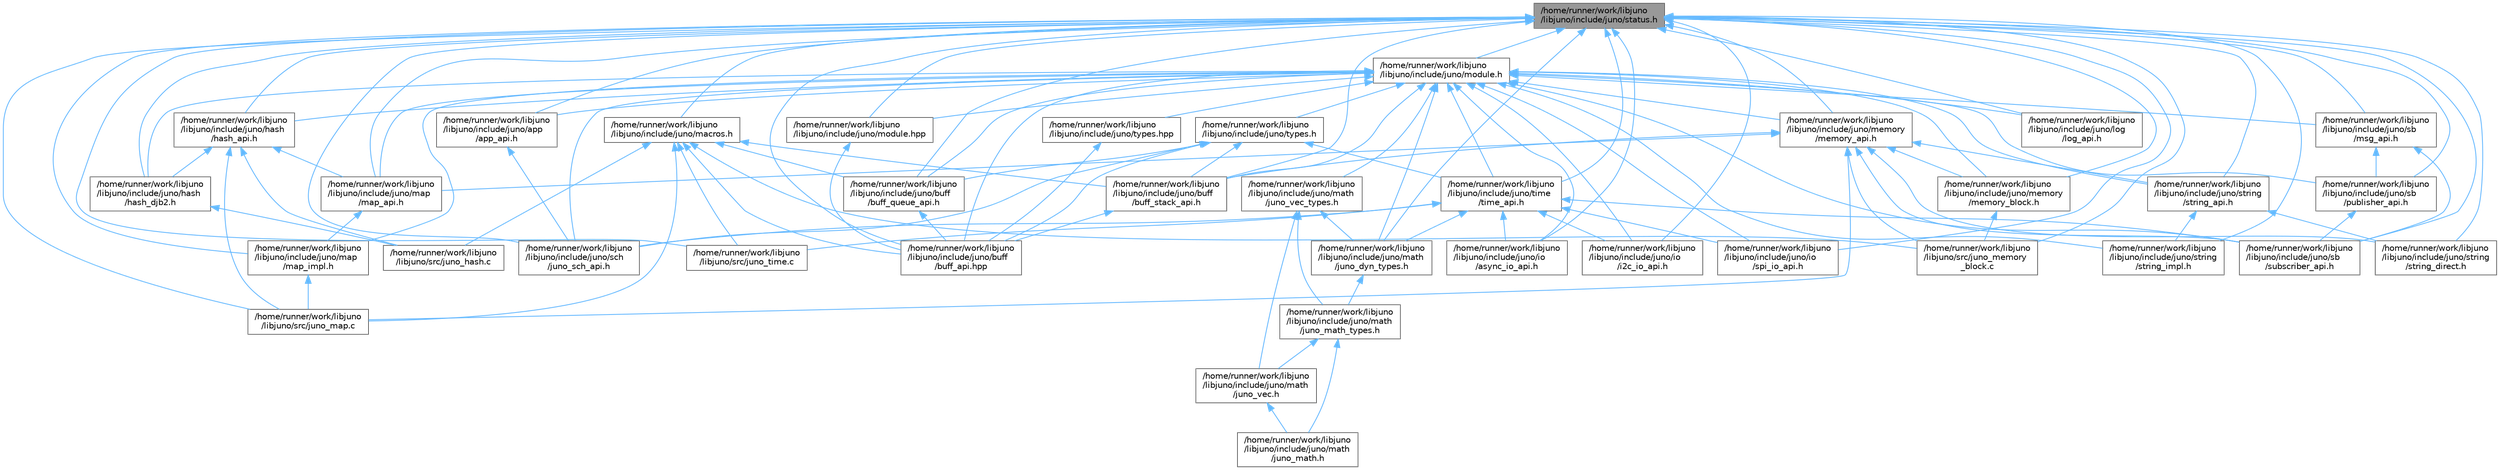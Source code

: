 digraph "/home/runner/work/libjuno/libjuno/include/juno/status.h"
{
 // LATEX_PDF_SIZE
  bgcolor="transparent";
  edge [fontname=Helvetica,fontsize=10,labelfontname=Helvetica,labelfontsize=10];
  node [fontname=Helvetica,fontsize=10,shape=box,height=0.2,width=0.4];
  Node1 [id="Node000001",label="/home/runner/work/libjuno\l/libjuno/include/juno/status.h",height=0.2,width=0.4,color="gray40", fillcolor="grey60", style="filled", fontcolor="black",tooltip=" "];
  Node1 -> Node2 [id="edge1_Node000001_Node000002",dir="back",color="steelblue1",style="solid",tooltip=" "];
  Node2 [id="Node000002",label="/home/runner/work/libjuno\l/libjuno/include/juno/app\l/app_api.h",height=0.2,width=0.4,color="grey40", fillcolor="white", style="filled",URL="$app__api_8h.html",tooltip=" "];
  Node2 -> Node3 [id="edge2_Node000002_Node000003",dir="back",color="steelblue1",style="solid",tooltip=" "];
  Node3 [id="Node000003",label="/home/runner/work/libjuno\l/libjuno/include/juno/sch\l/juno_sch_api.h",height=0.2,width=0.4,color="grey40", fillcolor="white", style="filled",URL="$juno__sch__api_8h.html",tooltip=" "];
  Node1 -> Node4 [id="edge3_Node000001_Node000004",dir="back",color="steelblue1",style="solid",tooltip=" "];
  Node4 [id="Node000004",label="/home/runner/work/libjuno\l/libjuno/include/juno/buff\l/buff_api.hpp",height=0.2,width=0.4,color="grey40", fillcolor="white", style="filled",URL="$buff__api_8hpp.html",tooltip=" "];
  Node1 -> Node5 [id="edge4_Node000001_Node000005",dir="back",color="steelblue1",style="solid",tooltip=" "];
  Node5 [id="Node000005",label="/home/runner/work/libjuno\l/libjuno/include/juno/buff\l/buff_queue_api.h",height=0.2,width=0.4,color="grey40", fillcolor="white", style="filled",URL="$buff__queue__api_8h.html",tooltip=" "];
  Node5 -> Node4 [id="edge5_Node000005_Node000004",dir="back",color="steelblue1",style="solid",tooltip=" "];
  Node1 -> Node6 [id="edge6_Node000001_Node000006",dir="back",color="steelblue1",style="solid",tooltip=" "];
  Node6 [id="Node000006",label="/home/runner/work/libjuno\l/libjuno/include/juno/buff\l/buff_stack_api.h",height=0.2,width=0.4,color="grey40", fillcolor="white", style="filled",URL="$buff__stack__api_8h.html",tooltip=" "];
  Node6 -> Node4 [id="edge7_Node000006_Node000004",dir="back",color="steelblue1",style="solid",tooltip=" "];
  Node1 -> Node7 [id="edge8_Node000001_Node000007",dir="back",color="steelblue1",style="solid",tooltip=" "];
  Node7 [id="Node000007",label="/home/runner/work/libjuno\l/libjuno/include/juno/hash\l/hash_api.h",height=0.2,width=0.4,color="grey40", fillcolor="white", style="filled",URL="$hash__api_8h.html",tooltip=" "];
  Node7 -> Node8 [id="edge9_Node000007_Node000008",dir="back",color="steelblue1",style="solid",tooltip=" "];
  Node8 [id="Node000008",label="/home/runner/work/libjuno\l/libjuno/include/juno/hash\l/hash_djb2.h",height=0.2,width=0.4,color="grey40", fillcolor="white", style="filled",URL="$hash__djb2_8h.html",tooltip=" "];
  Node8 -> Node9 [id="edge10_Node000008_Node000009",dir="back",color="steelblue1",style="solid",tooltip=" "];
  Node9 [id="Node000009",label="/home/runner/work/libjuno\l/libjuno/src/juno_hash.c",height=0.2,width=0.4,color="grey40", fillcolor="white", style="filled",URL="$juno__hash_8c.html",tooltip=" "];
  Node7 -> Node10 [id="edge11_Node000007_Node000010",dir="back",color="steelblue1",style="solid",tooltip=" "];
  Node10 [id="Node000010",label="/home/runner/work/libjuno\l/libjuno/include/juno/map\l/map_api.h",height=0.2,width=0.4,color="grey40", fillcolor="white", style="filled",URL="$map__api_8h.html",tooltip=" "];
  Node10 -> Node11 [id="edge12_Node000010_Node000011",dir="back",color="steelblue1",style="solid",tooltip=" "];
  Node11 [id="Node000011",label="/home/runner/work/libjuno\l/libjuno/include/juno/map\l/map_impl.h",height=0.2,width=0.4,color="grey40", fillcolor="white", style="filled",URL="$map__impl_8h.html",tooltip=" "];
  Node11 -> Node12 [id="edge13_Node000011_Node000012",dir="back",color="steelblue1",style="solid",tooltip=" "];
  Node12 [id="Node000012",label="/home/runner/work/libjuno\l/libjuno/src/juno_map.c",height=0.2,width=0.4,color="grey40", fillcolor="white", style="filled",URL="$juno__map_8c.html",tooltip=" "];
  Node7 -> Node9 [id="edge14_Node000007_Node000009",dir="back",color="steelblue1",style="solid",tooltip=" "];
  Node7 -> Node12 [id="edge15_Node000007_Node000012",dir="back",color="steelblue1",style="solid",tooltip=" "];
  Node1 -> Node8 [id="edge16_Node000001_Node000008",dir="back",color="steelblue1",style="solid",tooltip=" "];
  Node1 -> Node13 [id="edge17_Node000001_Node000013",dir="back",color="steelblue1",style="solid",tooltip=" "];
  Node13 [id="Node000013",label="/home/runner/work/libjuno\l/libjuno/include/juno/io\l/async_io_api.h",height=0.2,width=0.4,color="grey40", fillcolor="white", style="filled",URL="$async__io__api_8h.html",tooltip=" "];
  Node1 -> Node14 [id="edge18_Node000001_Node000014",dir="back",color="steelblue1",style="solid",tooltip=" "];
  Node14 [id="Node000014",label="/home/runner/work/libjuno\l/libjuno/include/juno/io\l/i2c_io_api.h",height=0.2,width=0.4,color="grey40", fillcolor="white", style="filled",URL="$i2c__io__api_8h.html",tooltip=" "];
  Node1 -> Node15 [id="edge19_Node000001_Node000015",dir="back",color="steelblue1",style="solid",tooltip=" "];
  Node15 [id="Node000015",label="/home/runner/work/libjuno\l/libjuno/include/juno/io\l/spi_io_api.h",height=0.2,width=0.4,color="grey40", fillcolor="white", style="filled",URL="$spi__io__api_8h.html",tooltip=" "];
  Node1 -> Node16 [id="edge20_Node000001_Node000016",dir="back",color="steelblue1",style="solid",tooltip=" "];
  Node16 [id="Node000016",label="/home/runner/work/libjuno\l/libjuno/include/juno/log\l/log_api.h",height=0.2,width=0.4,color="grey40", fillcolor="white", style="filled",URL="$log__api_8h.html",tooltip=" "];
  Node1 -> Node17 [id="edge21_Node000001_Node000017",dir="back",color="steelblue1",style="solid",tooltip=" "];
  Node17 [id="Node000017",label="/home/runner/work/libjuno\l/libjuno/include/juno/macros.h",height=0.2,width=0.4,color="grey40", fillcolor="white", style="filled",URL="$macros_8h.html",tooltip=" "];
  Node17 -> Node4 [id="edge22_Node000017_Node000004",dir="back",color="steelblue1",style="solid",tooltip=" "];
  Node17 -> Node5 [id="edge23_Node000017_Node000005",dir="back",color="steelblue1",style="solid",tooltip=" "];
  Node17 -> Node6 [id="edge24_Node000017_Node000006",dir="back",color="steelblue1",style="solid",tooltip=" "];
  Node17 -> Node9 [id="edge25_Node000017_Node000009",dir="back",color="steelblue1",style="solid",tooltip=" "];
  Node17 -> Node12 [id="edge26_Node000017_Node000012",dir="back",color="steelblue1",style="solid",tooltip=" "];
  Node17 -> Node18 [id="edge27_Node000017_Node000018",dir="back",color="steelblue1",style="solid",tooltip=" "];
  Node18 [id="Node000018",label="/home/runner/work/libjuno\l/libjuno/src/juno_memory\l_block.c",height=0.2,width=0.4,color="grey40", fillcolor="white", style="filled",URL="$juno__memory__block_8c.html",tooltip=" "];
  Node17 -> Node19 [id="edge28_Node000017_Node000019",dir="back",color="steelblue1",style="solid",tooltip=" "];
  Node19 [id="Node000019",label="/home/runner/work/libjuno\l/libjuno/src/juno_time.c",height=0.2,width=0.4,color="grey40", fillcolor="white", style="filled",URL="$juno__time_8c.html",tooltip=" "];
  Node1 -> Node10 [id="edge29_Node000001_Node000010",dir="back",color="steelblue1",style="solid",tooltip=" "];
  Node1 -> Node11 [id="edge30_Node000001_Node000011",dir="back",color="steelblue1",style="solid",tooltip=" "];
  Node1 -> Node20 [id="edge31_Node000001_Node000020",dir="back",color="steelblue1",style="solid",tooltip=" "];
  Node20 [id="Node000020",label="/home/runner/work/libjuno\l/libjuno/include/juno/math\l/juno_dyn_types.h",height=0.2,width=0.4,color="grey40", fillcolor="white", style="filled",URL="$juno__dyn__types_8h.html",tooltip=" "];
  Node20 -> Node21 [id="edge32_Node000020_Node000021",dir="back",color="steelblue1",style="solid",tooltip=" "];
  Node21 [id="Node000021",label="/home/runner/work/libjuno\l/libjuno/include/juno/math\l/juno_math_types.h",height=0.2,width=0.4,color="grey40", fillcolor="white", style="filled",URL="$juno__math__types_8h.html",tooltip=" "];
  Node21 -> Node22 [id="edge33_Node000021_Node000022",dir="back",color="steelblue1",style="solid",tooltip=" "];
  Node22 [id="Node000022",label="/home/runner/work/libjuno\l/libjuno/include/juno/math\l/juno_math.h",height=0.2,width=0.4,color="grey40", fillcolor="white", style="filled",URL="$juno__math_8h.html",tooltip=" "];
  Node21 -> Node23 [id="edge34_Node000021_Node000023",dir="back",color="steelblue1",style="solid",tooltip=" "];
  Node23 [id="Node000023",label="/home/runner/work/libjuno\l/libjuno/include/juno/math\l/juno_vec.h",height=0.2,width=0.4,color="grey40", fillcolor="white", style="filled",URL="$juno__vec_8h.html",tooltip=" "];
  Node23 -> Node22 [id="edge35_Node000023_Node000022",dir="back",color="steelblue1",style="solid",tooltip=" "];
  Node1 -> Node24 [id="edge36_Node000001_Node000024",dir="back",color="steelblue1",style="solid",tooltip=" "];
  Node24 [id="Node000024",label="/home/runner/work/libjuno\l/libjuno/include/juno/memory\l/memory_api.h",height=0.2,width=0.4,color="grey40", fillcolor="white", style="filled",URL="$memory__api_8h.html",tooltip=" "];
  Node24 -> Node6 [id="edge37_Node000024_Node000006",dir="back",color="steelblue1",style="solid",tooltip=" "];
  Node24 -> Node10 [id="edge38_Node000024_Node000010",dir="back",color="steelblue1",style="solid",tooltip=" "];
  Node24 -> Node25 [id="edge39_Node000024_Node000025",dir="back",color="steelblue1",style="solid",tooltip=" "];
  Node25 [id="Node000025",label="/home/runner/work/libjuno\l/libjuno/include/juno/memory\l/memory_block.h",height=0.2,width=0.4,color="grey40", fillcolor="white", style="filled",URL="$memory__block_8h.html",tooltip=" "];
  Node25 -> Node18 [id="edge40_Node000025_Node000018",dir="back",color="steelblue1",style="solid",tooltip=" "];
  Node24 -> Node26 [id="edge41_Node000024_Node000026",dir="back",color="steelblue1",style="solid",tooltip=" "];
  Node26 [id="Node000026",label="/home/runner/work/libjuno\l/libjuno/include/juno/sb\l/subscriber_api.h",height=0.2,width=0.4,color="grey40", fillcolor="white", style="filled",URL="$subscriber__api_8h.html",tooltip=" "];
  Node24 -> Node27 [id="edge42_Node000024_Node000027",dir="back",color="steelblue1",style="solid",tooltip=" "];
  Node27 [id="Node000027",label="/home/runner/work/libjuno\l/libjuno/include/juno/string\l/string_api.h",height=0.2,width=0.4,color="grey40", fillcolor="white", style="filled",URL="$string__api_8h.html",tooltip=" "];
  Node27 -> Node28 [id="edge43_Node000027_Node000028",dir="back",color="steelblue1",style="solid",tooltip=" "];
  Node28 [id="Node000028",label="/home/runner/work/libjuno\l/libjuno/include/juno/string\l/string_direct.h",height=0.2,width=0.4,color="grey40", fillcolor="white", style="filled",URL="$string__direct_8h.html",tooltip=" "];
  Node27 -> Node29 [id="edge44_Node000027_Node000029",dir="back",color="steelblue1",style="solid",tooltip=" "];
  Node29 [id="Node000029",label="/home/runner/work/libjuno\l/libjuno/include/juno/string\l/string_impl.h",height=0.2,width=0.4,color="grey40", fillcolor="white", style="filled",URL="$string__impl_8h.html",tooltip=" "];
  Node24 -> Node28 [id="edge45_Node000024_Node000028",dir="back",color="steelblue1",style="solid",tooltip=" "];
  Node24 -> Node12 [id="edge46_Node000024_Node000012",dir="back",color="steelblue1",style="solid",tooltip=" "];
  Node24 -> Node18 [id="edge47_Node000024_Node000018",dir="back",color="steelblue1",style="solid",tooltip=" "];
  Node1 -> Node25 [id="edge48_Node000001_Node000025",dir="back",color="steelblue1",style="solid",tooltip=" "];
  Node1 -> Node30 [id="edge49_Node000001_Node000030",dir="back",color="steelblue1",style="solid",tooltip=" "];
  Node30 [id="Node000030",label="/home/runner/work/libjuno\l/libjuno/include/juno/module.h",height=0.2,width=0.4,color="grey40", fillcolor="white", style="filled",URL="$module_8h.html",tooltip=" "];
  Node30 -> Node2 [id="edge50_Node000030_Node000002",dir="back",color="steelblue1",style="solid",tooltip=" "];
  Node30 -> Node4 [id="edge51_Node000030_Node000004",dir="back",color="steelblue1",style="solid",tooltip=" "];
  Node30 -> Node5 [id="edge52_Node000030_Node000005",dir="back",color="steelblue1",style="solid",tooltip=" "];
  Node30 -> Node6 [id="edge53_Node000030_Node000006",dir="back",color="steelblue1",style="solid",tooltip=" "];
  Node30 -> Node7 [id="edge54_Node000030_Node000007",dir="back",color="steelblue1",style="solid",tooltip=" "];
  Node30 -> Node8 [id="edge55_Node000030_Node000008",dir="back",color="steelblue1",style="solid",tooltip=" "];
  Node30 -> Node13 [id="edge56_Node000030_Node000013",dir="back",color="steelblue1",style="solid",tooltip=" "];
  Node30 -> Node14 [id="edge57_Node000030_Node000014",dir="back",color="steelblue1",style="solid",tooltip=" "];
  Node30 -> Node15 [id="edge58_Node000030_Node000015",dir="back",color="steelblue1",style="solid",tooltip=" "];
  Node30 -> Node16 [id="edge59_Node000030_Node000016",dir="back",color="steelblue1",style="solid",tooltip=" "];
  Node30 -> Node10 [id="edge60_Node000030_Node000010",dir="back",color="steelblue1",style="solid",tooltip=" "];
  Node30 -> Node11 [id="edge61_Node000030_Node000011",dir="back",color="steelblue1",style="solid",tooltip=" "];
  Node30 -> Node20 [id="edge62_Node000030_Node000020",dir="back",color="steelblue1",style="solid",tooltip=" "];
  Node30 -> Node31 [id="edge63_Node000030_Node000031",dir="back",color="steelblue1",style="solid",tooltip=" "];
  Node31 [id="Node000031",label="/home/runner/work/libjuno\l/libjuno/include/juno/math\l/juno_vec_types.h",height=0.2,width=0.4,color="grey40", fillcolor="white", style="filled",URL="$juno__vec__types_8h.html",tooltip=" "];
  Node31 -> Node20 [id="edge64_Node000031_Node000020",dir="back",color="steelblue1",style="solid",tooltip=" "];
  Node31 -> Node21 [id="edge65_Node000031_Node000021",dir="back",color="steelblue1",style="solid",tooltip=" "];
  Node31 -> Node23 [id="edge66_Node000031_Node000023",dir="back",color="steelblue1",style="solid",tooltip=" "];
  Node30 -> Node24 [id="edge67_Node000030_Node000024",dir="back",color="steelblue1",style="solid",tooltip=" "];
  Node30 -> Node25 [id="edge68_Node000030_Node000025",dir="back",color="steelblue1",style="solid",tooltip=" "];
  Node30 -> Node32 [id="edge69_Node000030_Node000032",dir="back",color="steelblue1",style="solid",tooltip=" "];
  Node32 [id="Node000032",label="/home/runner/work/libjuno\l/libjuno/include/juno/module.hpp",height=0.2,width=0.4,color="grey40", fillcolor="white", style="filled",URL="$module_8hpp.html",tooltip=" "];
  Node32 -> Node4 [id="edge70_Node000032_Node000004",dir="back",color="steelblue1",style="solid",tooltip=" "];
  Node30 -> Node33 [id="edge71_Node000030_Node000033",dir="back",color="steelblue1",style="solid",tooltip=" "];
  Node33 [id="Node000033",label="/home/runner/work/libjuno\l/libjuno/include/juno/sb\l/msg_api.h",height=0.2,width=0.4,color="grey40", fillcolor="white", style="filled",URL="$msg__api_8h.html",tooltip=" "];
  Node33 -> Node34 [id="edge72_Node000033_Node000034",dir="back",color="steelblue1",style="solid",tooltip=" "];
  Node34 [id="Node000034",label="/home/runner/work/libjuno\l/libjuno/include/juno/sb\l/publisher_api.h",height=0.2,width=0.4,color="grey40", fillcolor="white", style="filled",URL="$publisher__api_8h.html",tooltip=" "];
  Node34 -> Node26 [id="edge73_Node000034_Node000026",dir="back",color="steelblue1",style="solid",tooltip=" "];
  Node33 -> Node26 [id="edge74_Node000033_Node000026",dir="back",color="steelblue1",style="solid",tooltip=" "];
  Node30 -> Node34 [id="edge75_Node000030_Node000034",dir="back",color="steelblue1",style="solid",tooltip=" "];
  Node30 -> Node26 [id="edge76_Node000030_Node000026",dir="back",color="steelblue1",style="solid",tooltip=" "];
  Node30 -> Node3 [id="edge77_Node000030_Node000003",dir="back",color="steelblue1",style="solid",tooltip=" "];
  Node30 -> Node27 [id="edge78_Node000030_Node000027",dir="back",color="steelblue1",style="solid",tooltip=" "];
  Node30 -> Node29 [id="edge79_Node000030_Node000029",dir="back",color="steelblue1",style="solid",tooltip=" "];
  Node30 -> Node35 [id="edge80_Node000030_Node000035",dir="back",color="steelblue1",style="solid",tooltip=" "];
  Node35 [id="Node000035",label="/home/runner/work/libjuno\l/libjuno/include/juno/time\l/time_api.h",height=0.2,width=0.4,color="grey40", fillcolor="white", style="filled",URL="$time__api_8h.html",tooltip=" "];
  Node35 -> Node13 [id="edge81_Node000035_Node000013",dir="back",color="steelblue1",style="solid",tooltip=" "];
  Node35 -> Node14 [id="edge82_Node000035_Node000014",dir="back",color="steelblue1",style="solid",tooltip=" "];
  Node35 -> Node15 [id="edge83_Node000035_Node000015",dir="back",color="steelblue1",style="solid",tooltip=" "];
  Node35 -> Node20 [id="edge84_Node000035_Node000020",dir="back",color="steelblue1",style="solid",tooltip=" "];
  Node35 -> Node26 [id="edge85_Node000035_Node000026",dir="back",color="steelblue1",style="solid",tooltip=" "];
  Node35 -> Node3 [id="edge86_Node000035_Node000003",dir="back",color="steelblue1",style="solid",tooltip=" "];
  Node35 -> Node19 [id="edge87_Node000035_Node000019",dir="back",color="steelblue1",style="solid",tooltip=" "];
  Node30 -> Node36 [id="edge88_Node000030_Node000036",dir="back",color="steelblue1",style="solid",tooltip=" "];
  Node36 [id="Node000036",label="/home/runner/work/libjuno\l/libjuno/include/juno/types.h",height=0.2,width=0.4,color="grey40", fillcolor="white", style="filled",URL="$types_8h.html",tooltip=" "];
  Node36 -> Node4 [id="edge89_Node000036_Node000004",dir="back",color="steelblue1",style="solid",tooltip=" "];
  Node36 -> Node5 [id="edge90_Node000036_Node000005",dir="back",color="steelblue1",style="solid",tooltip=" "];
  Node36 -> Node6 [id="edge91_Node000036_Node000006",dir="back",color="steelblue1",style="solid",tooltip=" "];
  Node36 -> Node3 [id="edge92_Node000036_Node000003",dir="back",color="steelblue1",style="solid",tooltip=" "];
  Node36 -> Node35 [id="edge93_Node000036_Node000035",dir="back",color="steelblue1",style="solid",tooltip=" "];
  Node30 -> Node37 [id="edge94_Node000030_Node000037",dir="back",color="steelblue1",style="solid",tooltip=" "];
  Node37 [id="Node000037",label="/home/runner/work/libjuno\l/libjuno/include/juno/types.hpp",height=0.2,width=0.4,color="grey40", fillcolor="white", style="filled",URL="$types_8hpp.html",tooltip=" "];
  Node37 -> Node4 [id="edge95_Node000037_Node000004",dir="back",color="steelblue1",style="solid",tooltip=" "];
  Node1 -> Node32 [id="edge96_Node000001_Node000032",dir="back",color="steelblue1",style="solid",tooltip=" "];
  Node1 -> Node33 [id="edge97_Node000001_Node000033",dir="back",color="steelblue1",style="solid",tooltip=" "];
  Node1 -> Node34 [id="edge98_Node000001_Node000034",dir="back",color="steelblue1",style="solid",tooltip=" "];
  Node1 -> Node26 [id="edge99_Node000001_Node000026",dir="back",color="steelblue1",style="solid",tooltip=" "];
  Node1 -> Node3 [id="edge100_Node000001_Node000003",dir="back",color="steelblue1",style="solid",tooltip=" "];
  Node1 -> Node27 [id="edge101_Node000001_Node000027",dir="back",color="steelblue1",style="solid",tooltip=" "];
  Node1 -> Node28 [id="edge102_Node000001_Node000028",dir="back",color="steelblue1",style="solid",tooltip=" "];
  Node1 -> Node29 [id="edge103_Node000001_Node000029",dir="back",color="steelblue1",style="solid",tooltip=" "];
  Node1 -> Node35 [id="edge104_Node000001_Node000035",dir="back",color="steelblue1",style="solid",tooltip=" "];
  Node1 -> Node12 [id="edge105_Node000001_Node000012",dir="back",color="steelblue1",style="solid",tooltip=" "];
  Node1 -> Node18 [id="edge106_Node000001_Node000018",dir="back",color="steelblue1",style="solid",tooltip=" "];
  Node1 -> Node19 [id="edge107_Node000001_Node000019",dir="back",color="steelblue1",style="solid",tooltip=" "];
}

